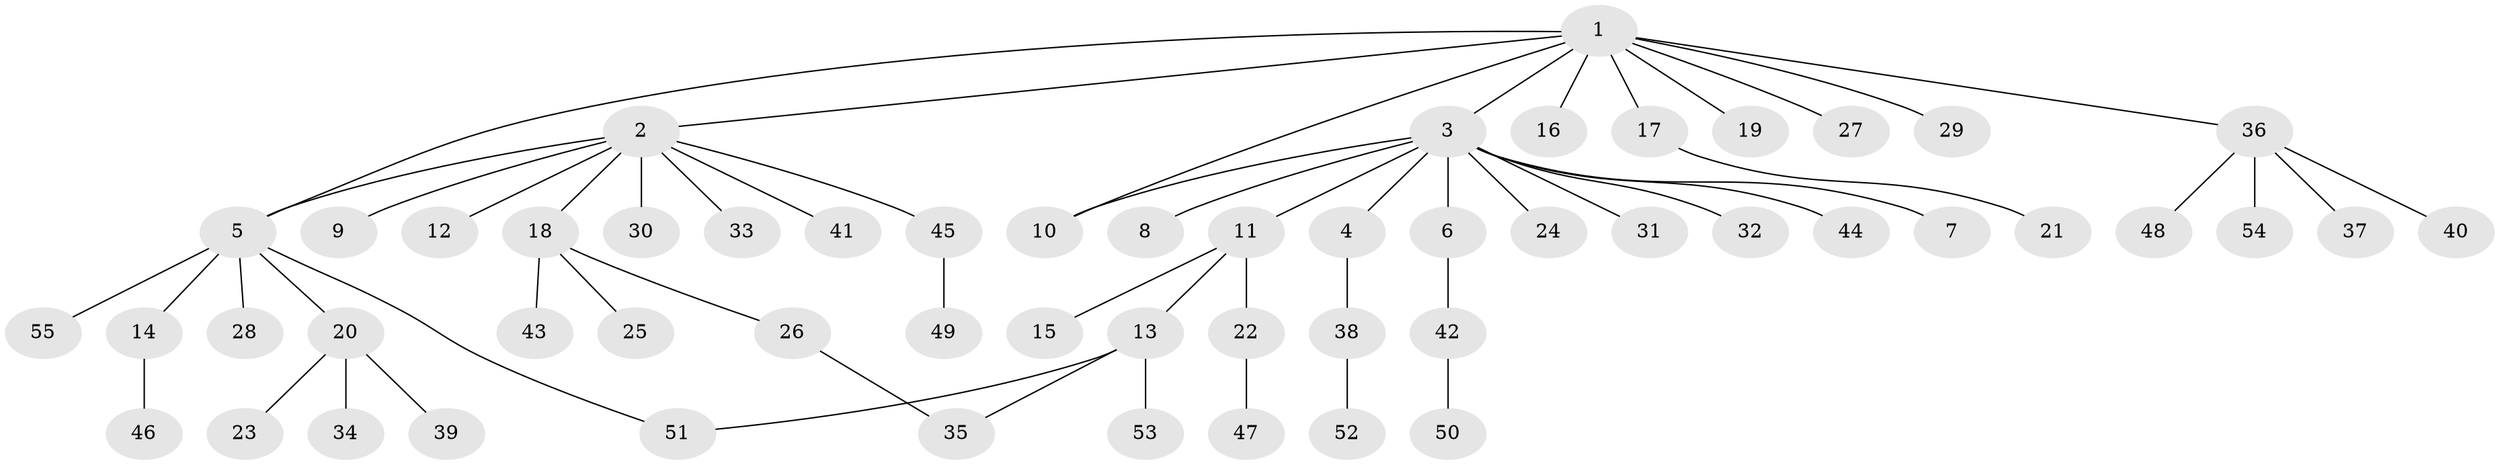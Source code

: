 // coarse degree distribution, {8: 0.030303030303030304, 12: 0.030303030303030304, 1: 0.7878787878787878, 10: 0.030303030303030304, 2: 0.09090909090909091, 4: 0.030303030303030304}
// Generated by graph-tools (version 1.1) at 2025/51/03/04/25 21:51:56]
// undirected, 55 vertices, 58 edges
graph export_dot {
graph [start="1"]
  node [color=gray90,style=filled];
  1;
  2;
  3;
  4;
  5;
  6;
  7;
  8;
  9;
  10;
  11;
  12;
  13;
  14;
  15;
  16;
  17;
  18;
  19;
  20;
  21;
  22;
  23;
  24;
  25;
  26;
  27;
  28;
  29;
  30;
  31;
  32;
  33;
  34;
  35;
  36;
  37;
  38;
  39;
  40;
  41;
  42;
  43;
  44;
  45;
  46;
  47;
  48;
  49;
  50;
  51;
  52;
  53;
  54;
  55;
  1 -- 2;
  1 -- 3;
  1 -- 5;
  1 -- 10;
  1 -- 16;
  1 -- 17;
  1 -- 19;
  1 -- 27;
  1 -- 29;
  1 -- 36;
  2 -- 5;
  2 -- 9;
  2 -- 12;
  2 -- 18;
  2 -- 30;
  2 -- 33;
  2 -- 41;
  2 -- 45;
  3 -- 4;
  3 -- 6;
  3 -- 7;
  3 -- 8;
  3 -- 10;
  3 -- 11;
  3 -- 24;
  3 -- 31;
  3 -- 32;
  3 -- 44;
  4 -- 38;
  5 -- 14;
  5 -- 20;
  5 -- 28;
  5 -- 51;
  5 -- 55;
  6 -- 42;
  11 -- 13;
  11 -- 15;
  11 -- 22;
  13 -- 35;
  13 -- 51;
  13 -- 53;
  14 -- 46;
  17 -- 21;
  18 -- 25;
  18 -- 26;
  18 -- 43;
  20 -- 23;
  20 -- 34;
  20 -- 39;
  22 -- 47;
  26 -- 35;
  36 -- 37;
  36 -- 40;
  36 -- 48;
  36 -- 54;
  38 -- 52;
  42 -- 50;
  45 -- 49;
}
